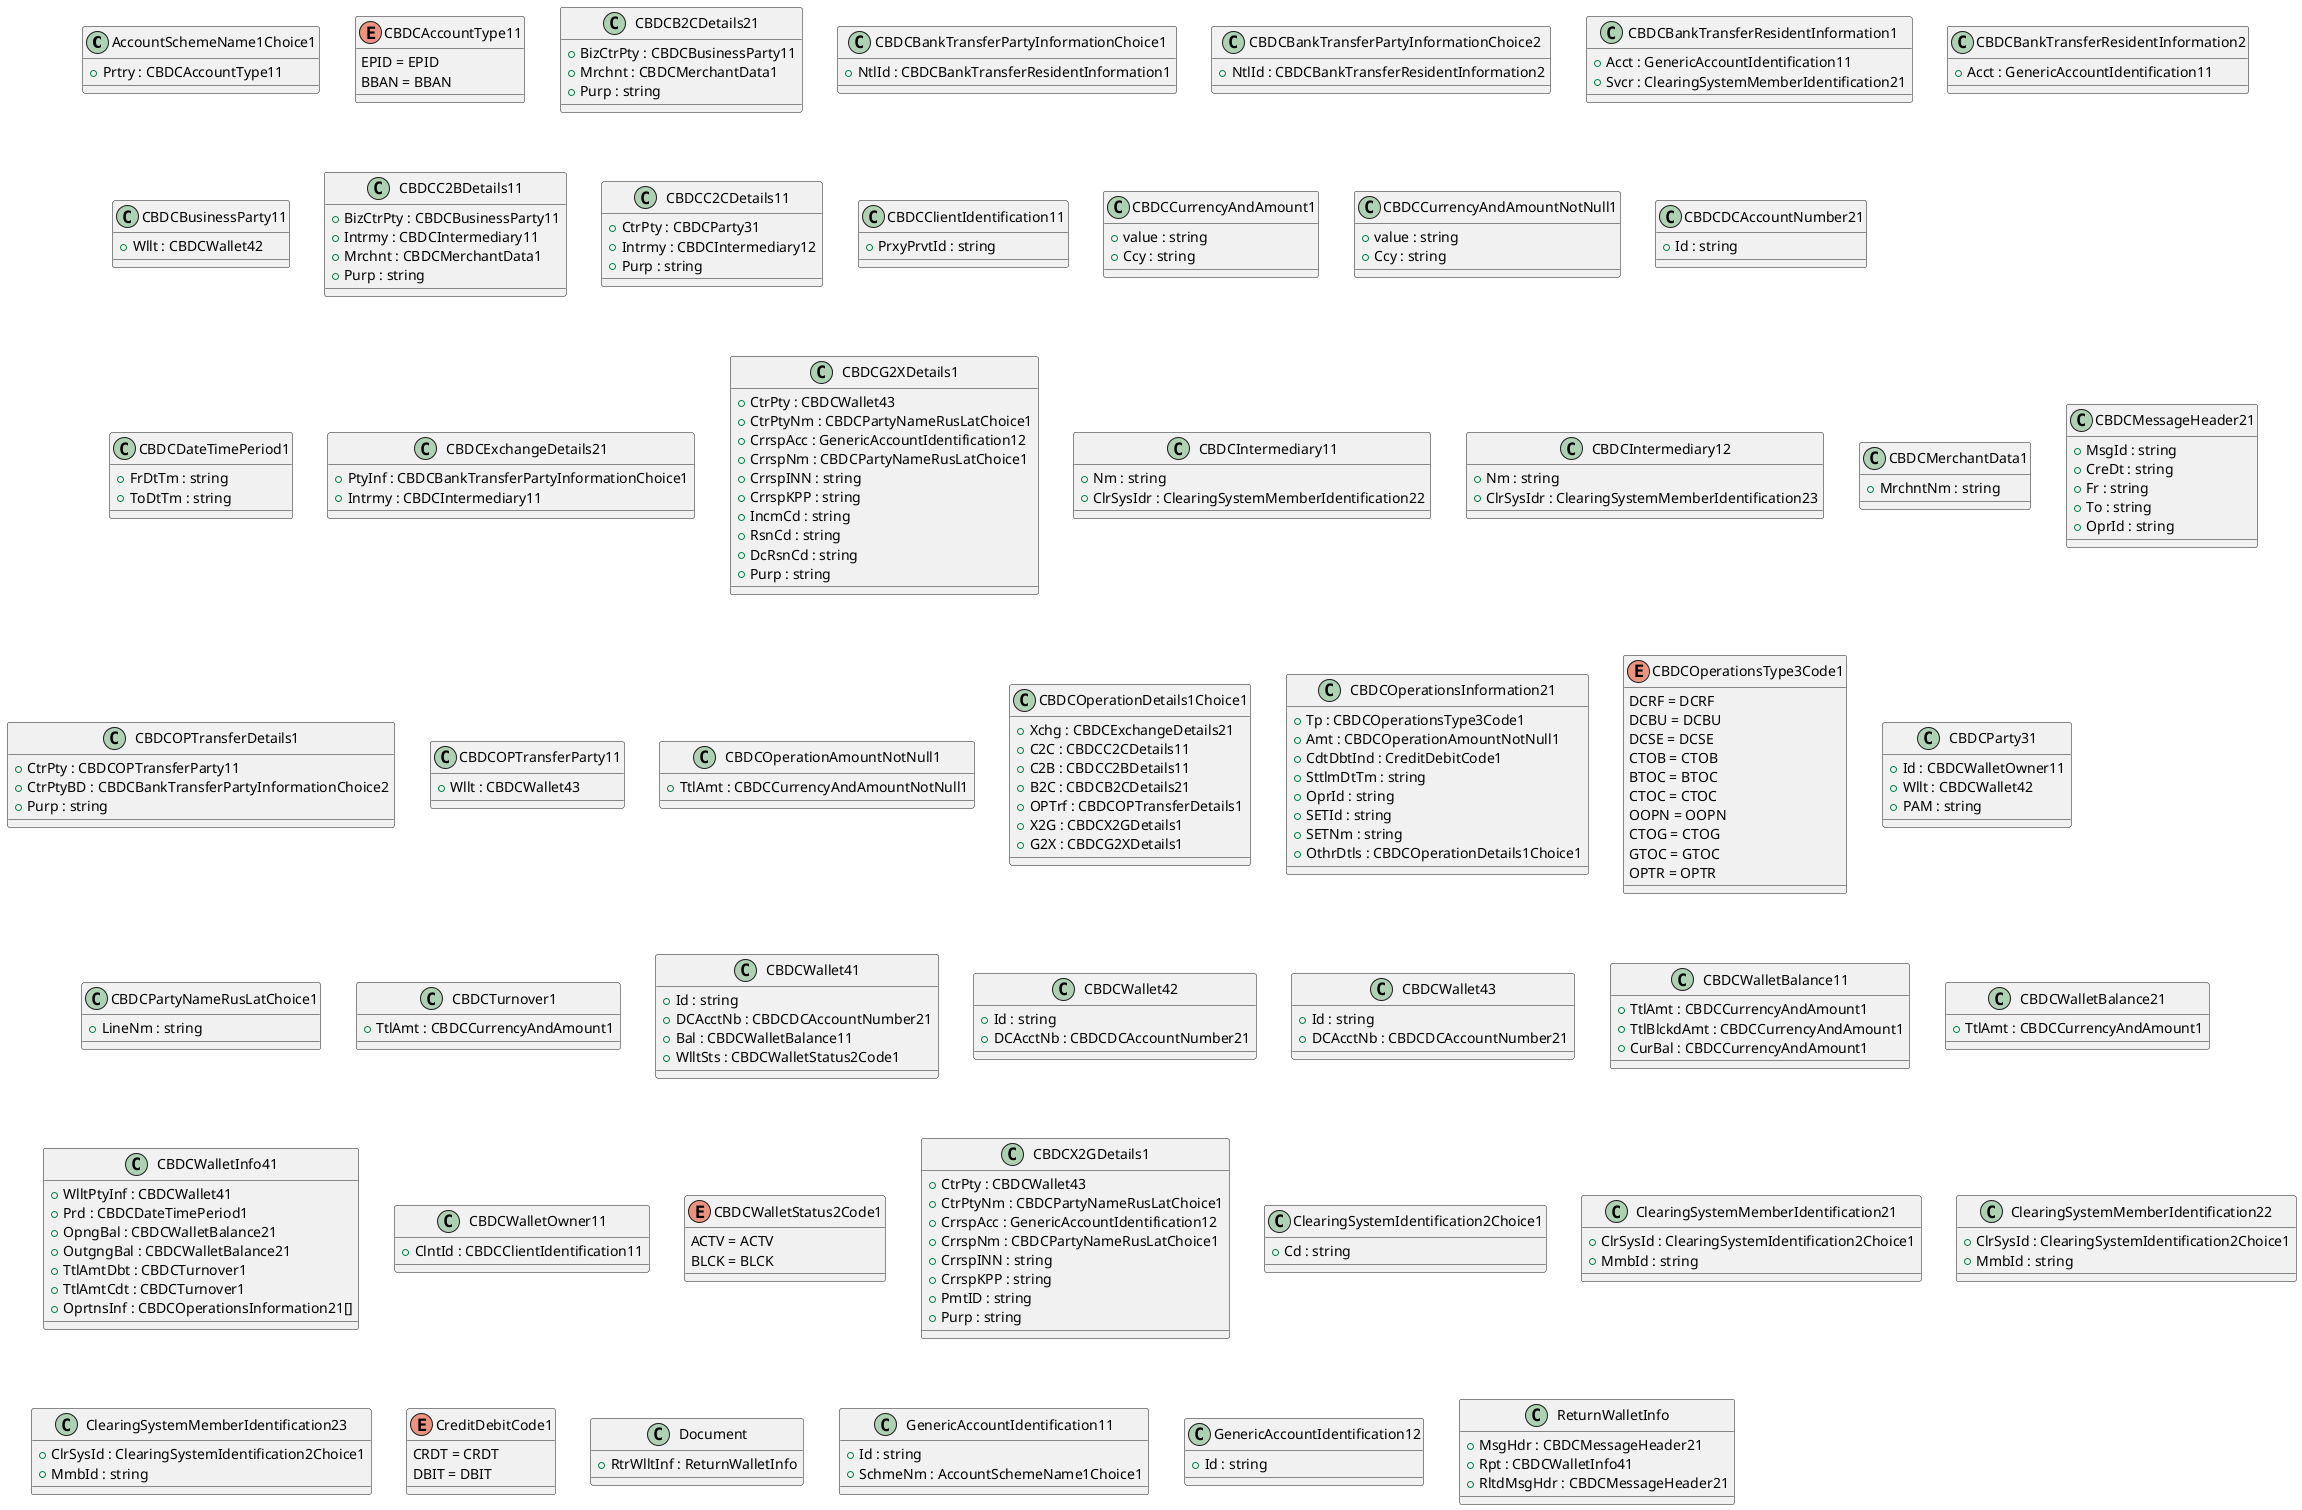 @startuml

class AccountSchemeName1Choice1 {
    +Prtry : CBDCAccountType11
}
enum CBDCAccountType11 {
    EPID = EPID
    BBAN = BBAN
}
class CBDCB2CDetails21 {
    +BizCtrPty : CBDCBusinessParty11
    +Mrchnt : CBDCMerchantData1
    +Purp : string
}
class CBDCBankTransferPartyInformationChoice1 {
    +NtlId : CBDCBankTransferResidentInformation1
}
class CBDCBankTransferPartyInformationChoice2 {
    +NtlId : CBDCBankTransferResidentInformation2
}
class CBDCBankTransferResidentInformation1 {
    +Acct : GenericAccountIdentification11
    +Svcr : ClearingSystemMemberIdentification21
}
class CBDCBankTransferResidentInformation2 {
    +Acct : GenericAccountIdentification11
}
class CBDCBusinessParty11 {
    +Wllt : CBDCWallet42
}
class CBDCC2BDetails11 {
    +BizCtrPty : CBDCBusinessParty11
    +Intrmy : CBDCIntermediary11
    +Mrchnt : CBDCMerchantData1
    +Purp : string
}
class CBDCC2CDetails11 {
    +CtrPty : CBDCParty31
    +Intrmy : CBDCIntermediary12
    +Purp : string
}
class CBDCClientIdentification11 {
    +PrxyPrvtId : string
}
class CBDCCurrencyAndAmount1 {
    +value : string
    +Ccy : string
}
class CBDCCurrencyAndAmountNotNull1 {
    +value : string
    +Ccy : string
}
class CBDCDCAccountNumber21 {
    +Id : string
}
class CBDCDateTimePeriod1 {
    +FrDtTm : string
    +ToDtTm : string
}
class CBDCExchangeDetails21 {
    +PtyInf : CBDCBankTransferPartyInformationChoice1
    +Intrmy : CBDCIntermediary11
}
class CBDCG2XDetails1 {
    +CtrPty : CBDCWallet43
    +CtrPtyNm : CBDCPartyNameRusLatChoice1
    +CrrspAcc : GenericAccountIdentification12
    +CrrspNm : CBDCPartyNameRusLatChoice1
    +CrrspINN : string
    +CrrspKPP : string
    +IncmCd : string
    +RsnCd : string
    +DcRsnCd : string
    +Purp : string
}
class CBDCIntermediary11 {
    +Nm : string
    +ClrSysIdr : ClearingSystemMemberIdentification22
}
class CBDCIntermediary12 {
    +Nm : string
    +ClrSysIdr : ClearingSystemMemberIdentification23
}
class CBDCMerchantData1 {
    +MrchntNm : string
}
class CBDCMessageHeader21 {
    +MsgId : string
    +CreDt : string
    +Fr : string
    +To : string
    +OprId : string
}
class CBDCOPTransferDetails1 {
    +CtrPty : CBDCOPTransferParty11
    +CtrPtyBD : CBDCBankTransferPartyInformationChoice2
    +Purp : string
}
class CBDCOPTransferParty11 {
    +Wllt : CBDCWallet43
}
class CBDCOperationAmountNotNull1 {
    +TtlAmt : CBDCCurrencyAndAmountNotNull1
}
class CBDCOperationDetails1Choice1 {
    +Xchg : CBDCExchangeDetails21
    +C2C : CBDCC2CDetails11
    +C2B : CBDCC2BDetails11
    +B2C : CBDCB2CDetails21
    +OPTrf : CBDCOPTransferDetails1
    +X2G : CBDCX2GDetails1
    +G2X : CBDCG2XDetails1
}
class CBDCOperationsInformation21 {
    +Tp : CBDCOperationsType3Code1
    +Amt : CBDCOperationAmountNotNull1
    +CdtDbtInd : CreditDebitCode1
    +SttlmDtTm : string
    +OprId : string
    +SETId : string
    +SETNm : string
    +OthrDtls : CBDCOperationDetails1Choice1
}
enum CBDCOperationsType3Code1 {
    DCRF = DCRF
    DCBU = DCBU
    DCSE = DCSE
    CTOB = CTOB
    BTOC = BTOC
    CTOC = CTOC
    OOPN = OOPN
    CTOG = CTOG
    GTOC = GTOC
    OPTR = OPTR
}
class CBDCParty31 {
    +Id : CBDCWalletOwner11
    +Wllt : CBDCWallet42
    +PAM : string
}
class CBDCPartyNameRusLatChoice1 {
    +LineNm : string
}
class CBDCTurnover1 {
    +TtlAmt : CBDCCurrencyAndAmount1
}
class CBDCWallet41 {
    +Id : string
    +DCAcctNb : CBDCDCAccountNumber21
    +Bal : CBDCWalletBalance11
    +WlltSts : CBDCWalletStatus2Code1
}
class CBDCWallet42 {
    +Id : string
    +DCAcctNb : CBDCDCAccountNumber21
}
class CBDCWallet43 {
    +Id : string
    +DCAcctNb : CBDCDCAccountNumber21
}
class CBDCWalletBalance11 {
    +TtlAmt : CBDCCurrencyAndAmount1
    +TtlBlckdAmt : CBDCCurrencyAndAmount1
    +CurBal : CBDCCurrencyAndAmount1
}
class CBDCWalletBalance21 {
    +TtlAmt : CBDCCurrencyAndAmount1
}
class CBDCWalletInfo41 {
    +WlltPtyInf : CBDCWallet41
    +Prd : CBDCDateTimePeriod1
    +OpngBal : CBDCWalletBalance21
    +OutgngBal : CBDCWalletBalance21
    +TtlAmtDbt : CBDCTurnover1
    +TtlAmtCdt : CBDCTurnover1
    +OprtnsInf : CBDCOperationsInformation21[]
}
class CBDCWalletOwner11 {
    +ClntId : CBDCClientIdentification11
}
enum CBDCWalletStatus2Code1 {
    ACTV = ACTV
    BLCK = BLCK
}
class CBDCX2GDetails1 {
    +CtrPty : CBDCWallet43
    +CtrPtyNm : CBDCPartyNameRusLatChoice1
    +CrrspAcc : GenericAccountIdentification12
    +CrrspNm : CBDCPartyNameRusLatChoice1
    +CrrspINN : string
    +CrrspKPP : string
    +PmtID : string
    +Purp : string
}
class ClearingSystemIdentification2Choice1 {
    +Cd : string
}
class ClearingSystemMemberIdentification21 {
    +ClrSysId : ClearingSystemIdentification2Choice1
    +MmbId : string
}
class ClearingSystemMemberIdentification22 {
    +ClrSysId : ClearingSystemIdentification2Choice1
    +MmbId : string
}
class ClearingSystemMemberIdentification23 {
    +ClrSysId : ClearingSystemIdentification2Choice1
    +MmbId : string
}
enum CreditDebitCode1 {
    CRDT = CRDT
    DBIT = DBIT
}
class Document {
    +RtrWlltInf : ReturnWalletInfo
}
class GenericAccountIdentification11 {
    +Id : string
    +SchmeNm : AccountSchemeName1Choice1
}
class GenericAccountIdentification12 {
    +Id : string
}
class ReturnWalletInfo {
    +MsgHdr : CBDCMessageHeader21
    +Rpt : CBDCWalletInfo41
    +RltdMsgHdr : CBDCMessageHeader21
}

@enduml
